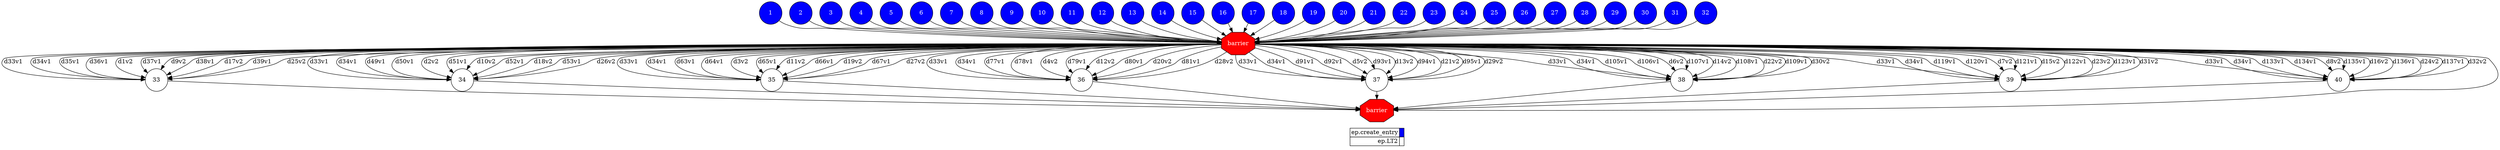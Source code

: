 digraph {
  rankdir=TB;
  labeljust="l";
  subgraph dependence_graph {
    ranksep=0.20;
    node[height=0.75];

1[shape=circle, style=filled fillcolor="#0000ff" fontcolor="#ffffff"];
2[shape=circle, style=filled fillcolor="#0000ff" fontcolor="#ffffff"];
3[shape=circle, style=filled fillcolor="#0000ff" fontcolor="#ffffff"];
4[shape=circle, style=filled fillcolor="#0000ff" fontcolor="#ffffff"];
5[shape=circle, style=filled fillcolor="#0000ff" fontcolor="#ffffff"];
6[shape=circle, style=filled fillcolor="#0000ff" fontcolor="#ffffff"];
7[shape=circle, style=filled fillcolor="#0000ff" fontcolor="#ffffff"];
8[shape=circle, style=filled fillcolor="#0000ff" fontcolor="#ffffff"];
9[shape=circle, style=filled fillcolor="#0000ff" fontcolor="#ffffff"];
10[shape=circle, style=filled fillcolor="#0000ff" fontcolor="#ffffff"];
11[shape=circle, style=filled fillcolor="#0000ff" fontcolor="#ffffff"];
12[shape=circle, style=filled fillcolor="#0000ff" fontcolor="#ffffff"];
13[shape=circle, style=filled fillcolor="#0000ff" fontcolor="#ffffff"];
14[shape=circle, style=filled fillcolor="#0000ff" fontcolor="#ffffff"];
15[shape=circle, style=filled fillcolor="#0000ff" fontcolor="#ffffff"];
16[shape=circle, style=filled fillcolor="#0000ff" fontcolor="#ffffff"];
17[shape=circle, style=filled fillcolor="#0000ff" fontcolor="#ffffff"];
18[shape=circle, style=filled fillcolor="#0000ff" fontcolor="#ffffff"];
19[shape=circle, style=filled fillcolor="#0000ff" fontcolor="#ffffff"];
20[shape=circle, style=filled fillcolor="#0000ff" fontcolor="#ffffff"];
21[shape=circle, style=filled fillcolor="#0000ff" fontcolor="#ffffff"];
22[shape=circle, style=filled fillcolor="#0000ff" fontcolor="#ffffff"];
23[shape=circle, style=filled fillcolor="#0000ff" fontcolor="#ffffff"];
24[shape=circle, style=filled fillcolor="#0000ff" fontcolor="#ffffff"];
25[shape=circle, style=filled fillcolor="#0000ff" fontcolor="#ffffff"];
26[shape=circle, style=filled fillcolor="#0000ff" fontcolor="#ffffff"];
27[shape=circle, style=filled fillcolor="#0000ff" fontcolor="#ffffff"];
28[shape=circle, style=filled fillcolor="#0000ff" fontcolor="#ffffff"];
29[shape=circle, style=filled fillcolor="#0000ff" fontcolor="#ffffff"];
30[shape=circle, style=filled fillcolor="#0000ff" fontcolor="#ffffff"];
31[shape=circle, style=filled fillcolor="#0000ff" fontcolor="#ffffff"];
32[shape=circle, style=filled fillcolor="#0000ff" fontcolor="#ffffff"];
Synchro1[label="barrier", shape=octagon, style=filled fillcolor="#ff0000" fontcolor="#FFFFFF"];
2 -> Synchro1;
4 -> Synchro1;
12 -> Synchro1;
24 -> Synchro1;
28 -> Synchro1;
31 -> Synchro1;
27 -> Synchro1;
19 -> Synchro1;
6 -> Synchro1;
16 -> Synchro1;
25 -> Synchro1;
9 -> Synchro1;
5 -> Synchro1;
18 -> Synchro1;
32 -> Synchro1;
15 -> Synchro1;
1 -> Synchro1;
8 -> Synchro1;
11 -> Synchro1;
26 -> Synchro1;
14 -> Synchro1;
7 -> Synchro1;
29 -> Synchro1;
13 -> Synchro1;
23 -> Synchro1;
10 -> Synchro1;
22 -> Synchro1;
21 -> Synchro1;
3 -> Synchro1;
30 -> Synchro1;
17 -> Synchro1;
20 -> Synchro1;
33[shape=circle, style=filled fillcolor="#ffffff" fontcolor="#000000"];
Synchro1 -> 33[ label="d33v1" ];
Synchro1 -> 33[ label="d34v1" ];
Synchro1 -> 33[ label="d35v1" ];
Synchro1 -> 33[ label="d36v1" ];
Synchro1 -> 33[ label="d1v2" ];
Synchro1 -> 33[ label="d37v1" ];
Synchro1 -> 33[ label="d9v2" ];
Synchro1 -> 33[ label="d38v1" ];
Synchro1 -> 33[ label="d17v2" ];
Synchro1 -> 33[ label="d39v1" ];
Synchro1 -> 33[ label="d25v2" ];
34[shape=circle, style=filled fillcolor="#ffffff" fontcolor="#000000"];
Synchro1 -> 34[ label="d33v1" ];
Synchro1 -> 34[ label="d34v1" ];
Synchro1 -> 34[ label="d49v1" ];
Synchro1 -> 34[ label="d50v1" ];
Synchro1 -> 34[ label="d2v2" ];
Synchro1 -> 34[ label="d51v1" ];
Synchro1 -> 34[ label="d10v2" ];
Synchro1 -> 34[ label="d52v1" ];
Synchro1 -> 34[ label="d18v2" ];
Synchro1 -> 34[ label="d53v1" ];
Synchro1 -> 34[ label="d26v2" ];
35[shape=circle, style=filled fillcolor="#ffffff" fontcolor="#000000"];
Synchro1 -> 35[ label="d33v1" ];
Synchro1 -> 35[ label="d34v1" ];
Synchro1 -> 35[ label="d63v1" ];
Synchro1 -> 35[ label="d64v1" ];
Synchro1 -> 35[ label="d3v2" ];
Synchro1 -> 35[ label="d65v1" ];
Synchro1 -> 35[ label="d11v2" ];
Synchro1 -> 35[ label="d66v1" ];
Synchro1 -> 35[ label="d19v2" ];
Synchro1 -> 35[ label="d67v1" ];
Synchro1 -> 35[ label="d27v2" ];
36[shape=circle, style=filled fillcolor="#ffffff" fontcolor="#000000"];
Synchro1 -> 36[ label="d33v1" ];
Synchro1 -> 36[ label="d34v1" ];
Synchro1 -> 36[ label="d77v1" ];
Synchro1 -> 36[ label="d78v1" ];
Synchro1 -> 36[ label="d4v2" ];
Synchro1 -> 36[ label="d79v1" ];
Synchro1 -> 36[ label="d12v2" ];
Synchro1 -> 36[ label="d80v1" ];
Synchro1 -> 36[ label="d20v2" ];
Synchro1 -> 36[ label="d81v1" ];
Synchro1 -> 36[ label="d28v2" ];
37[shape=circle, style=filled fillcolor="#ffffff" fontcolor="#000000"];
Synchro1 -> 37[ label="d33v1" ];
Synchro1 -> 37[ label="d34v1" ];
Synchro1 -> 37[ label="d91v1" ];
Synchro1 -> 37[ label="d92v1" ];
Synchro1 -> 37[ label="d5v2" ];
Synchro1 -> 37[ label="d93v1" ];
Synchro1 -> 37[ label="d13v2" ];
Synchro1 -> 37[ label="d94v1" ];
Synchro1 -> 37[ label="d21v2" ];
Synchro1 -> 37[ label="d95v1" ];
Synchro1 -> 37[ label="d29v2" ];
38[shape=circle, style=filled fillcolor="#ffffff" fontcolor="#000000"];
Synchro1 -> 38[ label="d33v1" ];
Synchro1 -> 38[ label="d34v1" ];
Synchro1 -> 38[ label="d105v1" ];
Synchro1 -> 38[ label="d106v1" ];
Synchro1 -> 38[ label="d6v2" ];
Synchro1 -> 38[ label="d107v1" ];
Synchro1 -> 38[ label="d14v2" ];
Synchro1 -> 38[ label="d108v1" ];
Synchro1 -> 38[ label="d22v2" ];
Synchro1 -> 38[ label="d109v1" ];
Synchro1 -> 38[ label="d30v2" ];
39[shape=circle, style=filled fillcolor="#ffffff" fontcolor="#000000"];
Synchro1 -> 39[ label="d33v1" ];
Synchro1 -> 39[ label="d34v1" ];
Synchro1 -> 39[ label="d119v1" ];
Synchro1 -> 39[ label="d120v1" ];
Synchro1 -> 39[ label="d7v2" ];
Synchro1 -> 39[ label="d121v1" ];
Synchro1 -> 39[ label="d15v2" ];
Synchro1 -> 39[ label="d122v1" ];
Synchro1 -> 39[ label="d23v2" ];
Synchro1 -> 39[ label="d123v1" ];
Synchro1 -> 39[ label="d31v2" ];
40[shape=circle, style=filled fillcolor="#ffffff" fontcolor="#000000"];
Synchro1 -> 40[ label="d33v1" ];
Synchro1 -> 40[ label="d34v1" ];
Synchro1 -> 40[ label="d133v1" ];
Synchro1 -> 40[ label="d134v1" ];
Synchro1 -> 40[ label="d8v2" ];
Synchro1 -> 40[ label="d135v1" ];
Synchro1 -> 40[ label="d16v2" ];
Synchro1 -> 40[ label="d136v1" ];
Synchro1 -> 40[ label="d24v2" ];
Synchro1 -> 40[ label="d137v1" ];
Synchro1 -> 40[ label="d32v2" ];
Synchro2[label="barrier", shape=octagon, style=filled fillcolor="#ff0000" fontcolor="#FFFFFF"];
Synchro1 -> Synchro2;
33 -> Synchro2;
34 -> Synchro2;
37 -> Synchro2;
40 -> Synchro2;
38 -> Synchro2;
35 -> Synchro2;
39 -> Synchro2;
36 -> Synchro2;  }
  subgraph legend {
    rank=sink;
    node [shape=plaintext, height=0.75];
    ranksep=0.20;
    label = "Legend";
    key [label=<
      <table border="0" cellpadding="2" cellspacing="0" cellborder="1">
<tr>
<td align="right">ep.create_entry</td>
<td bgcolor="#0000ff">&nbsp;</td>
</tr>
<tr>
<td align="right">ep.LT2</td>
<td bgcolor="#ffffff">&nbsp;</td>
</tr>
      </table>
    >]
  }
}
